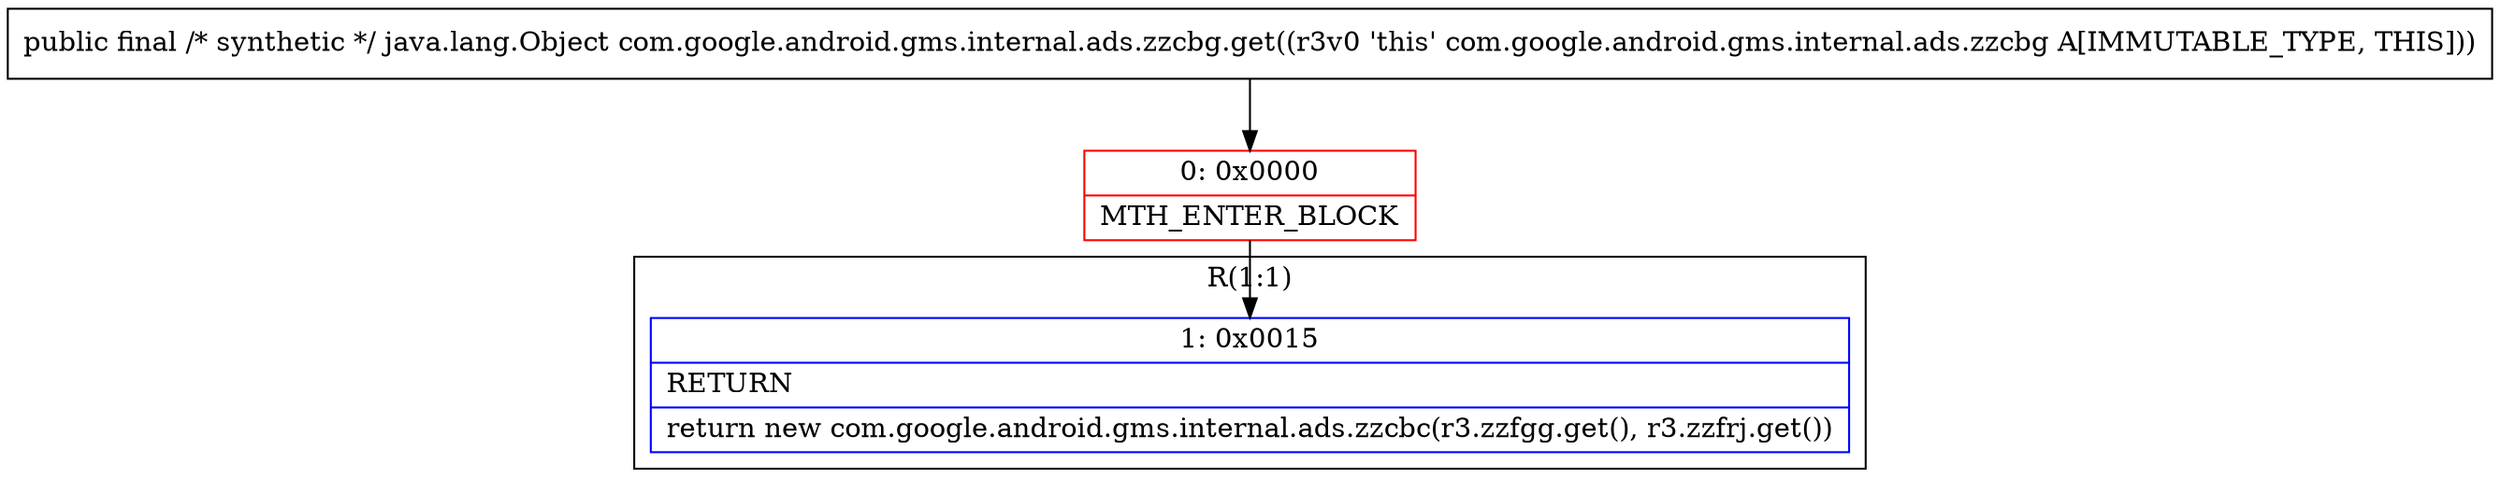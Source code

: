 digraph "CFG forcom.google.android.gms.internal.ads.zzcbg.get()Ljava\/lang\/Object;" {
subgraph cluster_Region_179841782 {
label = "R(1:1)";
node [shape=record,color=blue];
Node_1 [shape=record,label="{1\:\ 0x0015|RETURN\l|return new com.google.android.gms.internal.ads.zzcbc(r3.zzfgg.get(), r3.zzfrj.get())\l}"];
}
Node_0 [shape=record,color=red,label="{0\:\ 0x0000|MTH_ENTER_BLOCK\l}"];
MethodNode[shape=record,label="{public final \/* synthetic *\/ java.lang.Object com.google.android.gms.internal.ads.zzcbg.get((r3v0 'this' com.google.android.gms.internal.ads.zzcbg A[IMMUTABLE_TYPE, THIS])) }"];
MethodNode -> Node_0;
Node_0 -> Node_1;
}

